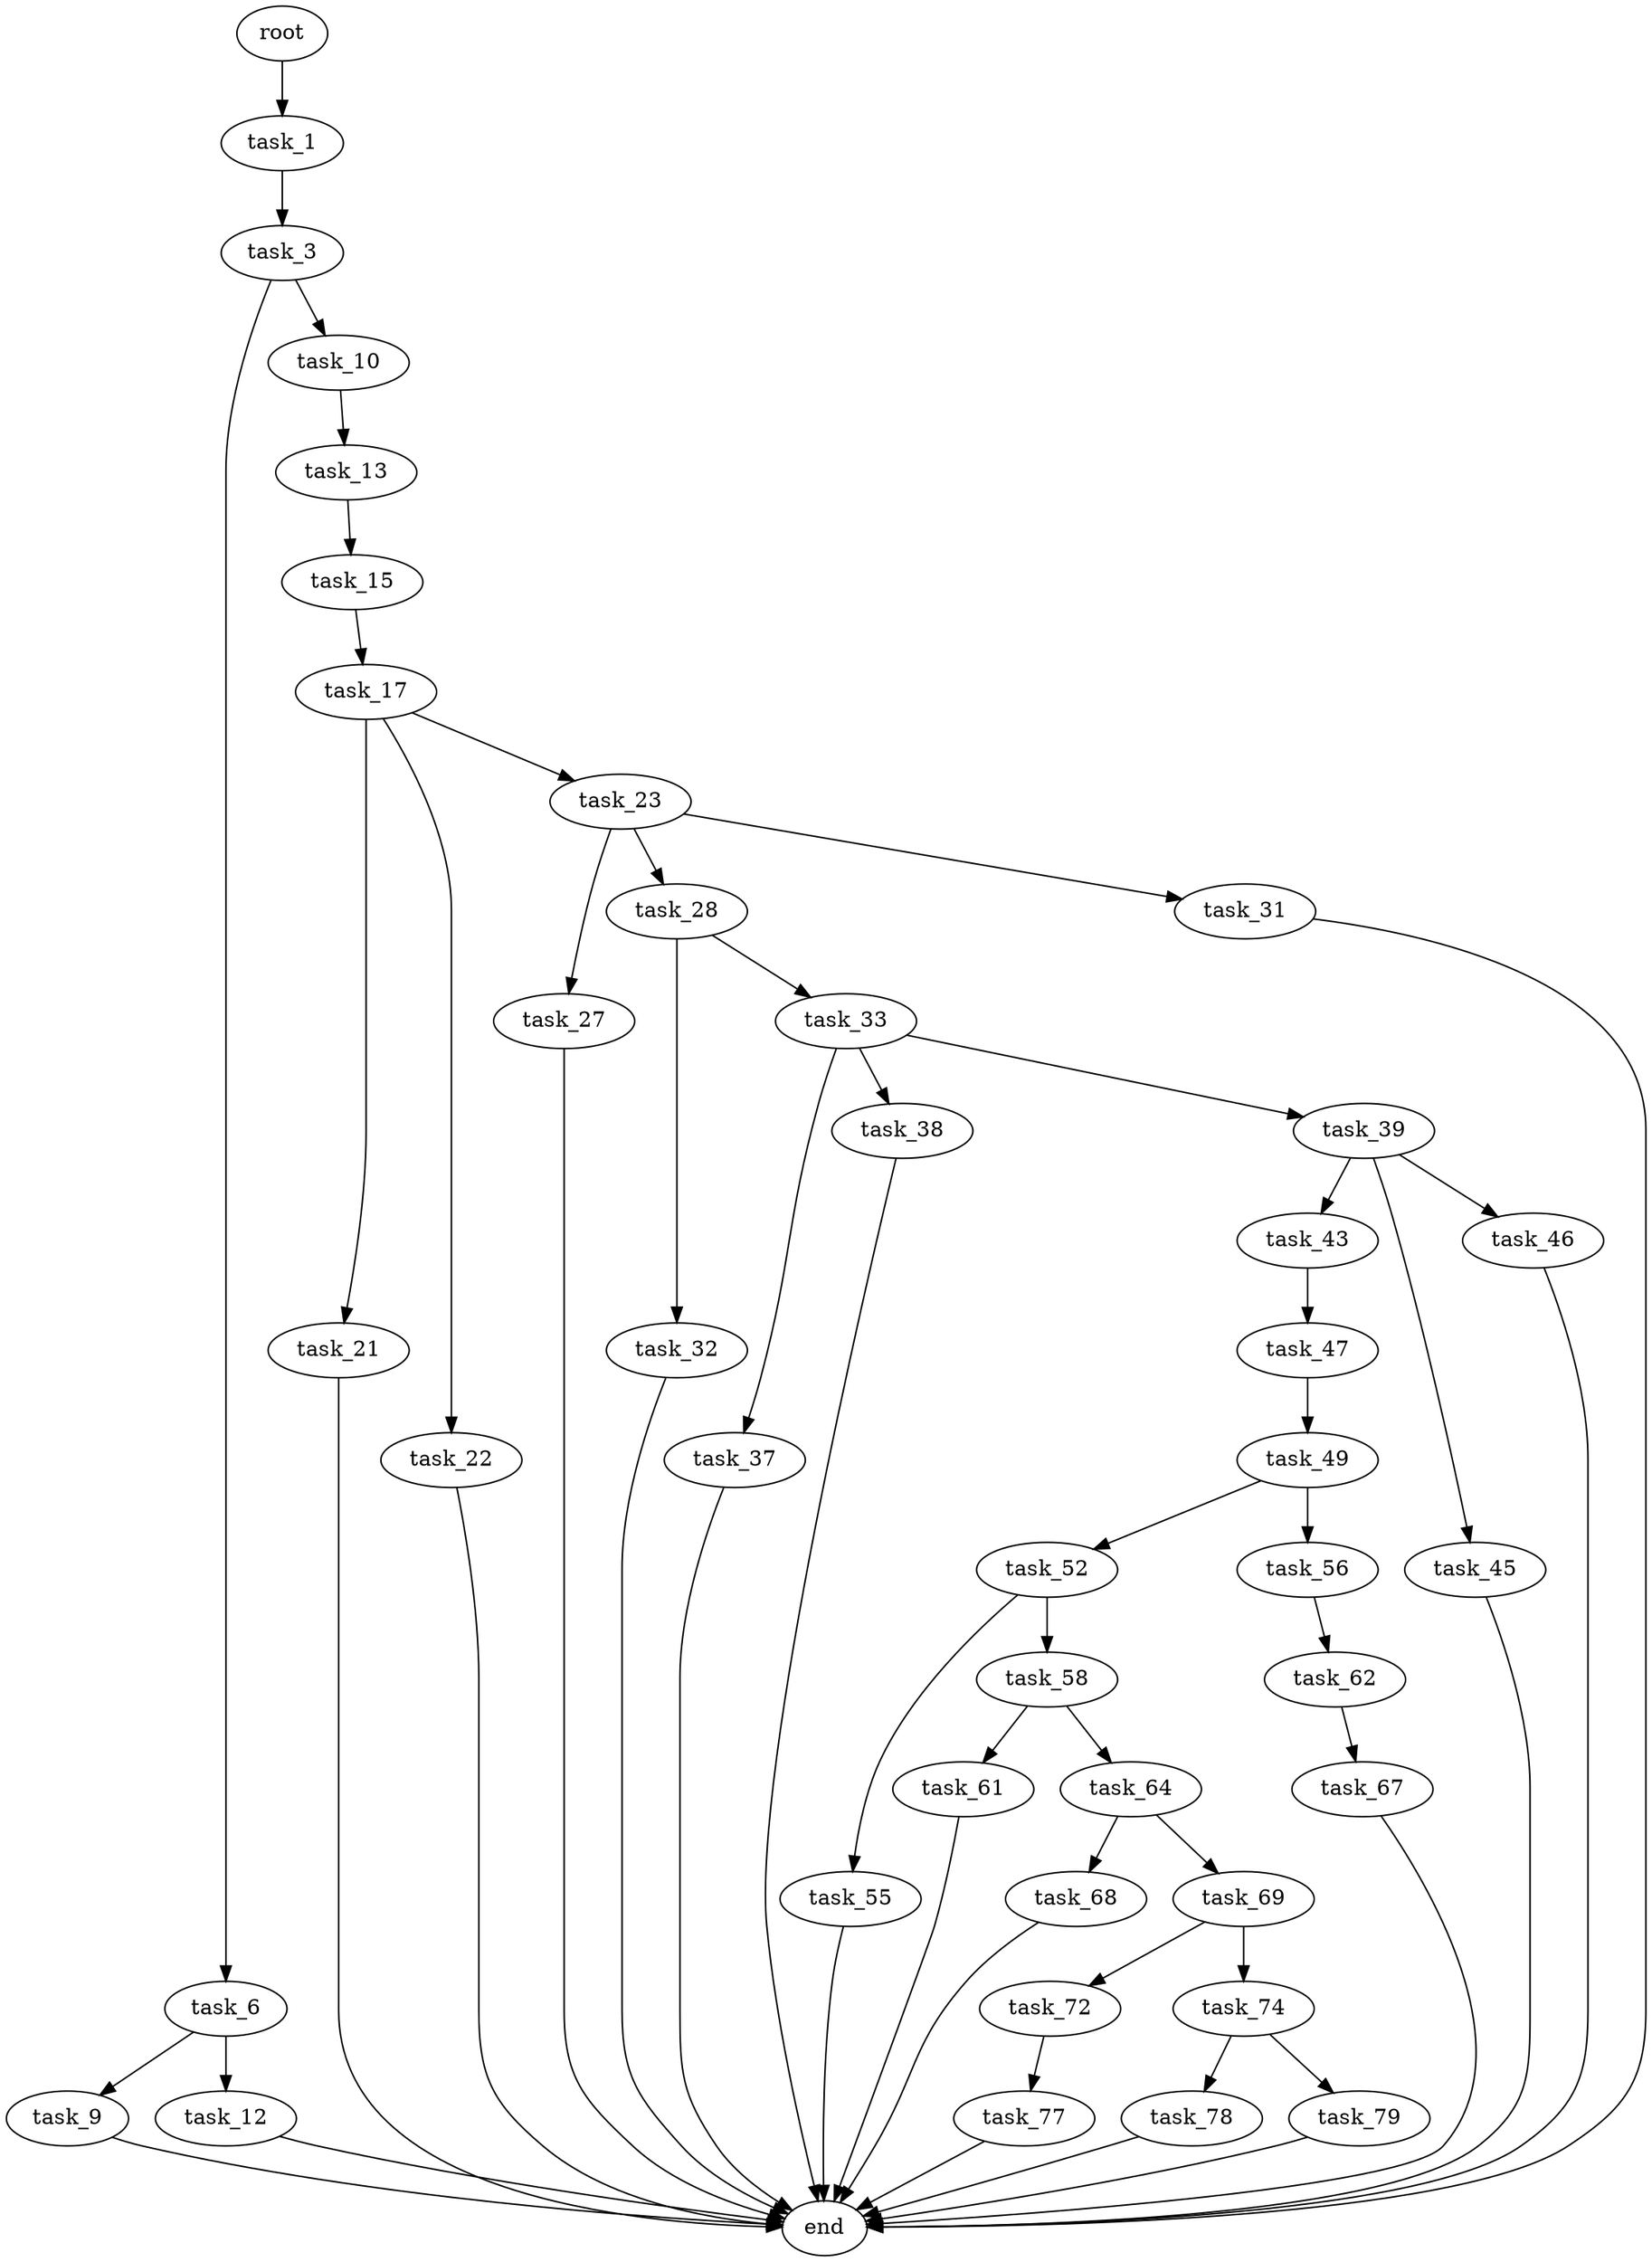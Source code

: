digraph G {
  root [size="0.000000"];
  task_1 [size="549755813888.000000"];
  task_3 [size="4181804068.000000"];
  task_6 [size="68719476736.000000"];
  task_9 [size="323779280771.000000"];
  task_10 [size="28991029248.000000"];
  task_12 [size="603522200650.000000"];
  task_13 [size="8589934592.000000"];
  task_15 [size="80601881671.000000"];
  task_17 [size="1992639580.000000"];
  task_21 [size="8589934592.000000"];
  task_22 [size="368293445632.000000"];
  task_23 [size="8589934592.000000"];
  task_27 [size="1377383875.000000"];
  task_28 [size="782757789696.000000"];
  task_31 [size="24411446291.000000"];
  task_32 [size="8589934592.000000"];
  task_33 [size="234838821337.000000"];
  task_37 [size="6406436400.000000"];
  task_38 [size="32069186129.000000"];
  task_39 [size="1073741824000.000000"];
  task_43 [size="103347355160.000000"];
  task_45 [size="50028119975.000000"];
  task_46 [size="68719476736.000000"];
  task_47 [size="1603114328.000000"];
  task_49 [size="51807888478.000000"];
  task_52 [size="60264780546.000000"];
  task_55 [size="4059506122.000000"];
  task_56 [size="68719476736.000000"];
  task_58 [size="2208648327.000000"];
  task_61 [size="3615868761.000000"];
  task_62 [size="146527036112.000000"];
  task_64 [size="1787902041.000000"];
  task_67 [size="488673515026.000000"];
  task_68 [size="293909618211.000000"];
  task_69 [size="231928233984.000000"];
  task_72 [size="8943599052.000000"];
  task_74 [size="8589934592.000000"];
  task_77 [size="21170318343.000000"];
  task_78 [size="455381549591.000000"];
  task_79 [size="262068862129.000000"];
  end [size="0.000000"];

  root -> task_1 [size="1.000000"];
  task_1 -> task_3 [size="536870912.000000"];
  task_3 -> task_6 [size="75497472.000000"];
  task_3 -> task_10 [size="75497472.000000"];
  task_6 -> task_9 [size="134217728.000000"];
  task_6 -> task_12 [size="134217728.000000"];
  task_9 -> end [size="1.000000"];
  task_10 -> task_13 [size="75497472.000000"];
  task_12 -> end [size="1.000000"];
  task_13 -> task_15 [size="33554432.000000"];
  task_15 -> task_17 [size="134217728.000000"];
  task_17 -> task_21 [size="33554432.000000"];
  task_17 -> task_22 [size="33554432.000000"];
  task_17 -> task_23 [size="33554432.000000"];
  task_21 -> end [size="1.000000"];
  task_22 -> end [size="1.000000"];
  task_23 -> task_27 [size="33554432.000000"];
  task_23 -> task_28 [size="33554432.000000"];
  task_23 -> task_31 [size="33554432.000000"];
  task_27 -> end [size="1.000000"];
  task_28 -> task_32 [size="679477248.000000"];
  task_28 -> task_33 [size="679477248.000000"];
  task_31 -> end [size="1.000000"];
  task_32 -> end [size="1.000000"];
  task_33 -> task_37 [size="411041792.000000"];
  task_33 -> task_38 [size="411041792.000000"];
  task_33 -> task_39 [size="411041792.000000"];
  task_37 -> end [size="1.000000"];
  task_38 -> end [size="1.000000"];
  task_39 -> task_43 [size="838860800.000000"];
  task_39 -> task_45 [size="838860800.000000"];
  task_39 -> task_46 [size="838860800.000000"];
  task_43 -> task_47 [size="301989888.000000"];
  task_45 -> end [size="1.000000"];
  task_46 -> end [size="1.000000"];
  task_47 -> task_49 [size="75497472.000000"];
  task_49 -> task_52 [size="838860800.000000"];
  task_49 -> task_56 [size="838860800.000000"];
  task_52 -> task_55 [size="134217728.000000"];
  task_52 -> task_58 [size="134217728.000000"];
  task_55 -> end [size="1.000000"];
  task_56 -> task_62 [size="134217728.000000"];
  task_58 -> task_61 [size="75497472.000000"];
  task_58 -> task_64 [size="75497472.000000"];
  task_61 -> end [size="1.000000"];
  task_62 -> task_67 [size="209715200.000000"];
  task_64 -> task_68 [size="134217728.000000"];
  task_64 -> task_69 [size="134217728.000000"];
  task_67 -> end [size="1.000000"];
  task_68 -> end [size="1.000000"];
  task_69 -> task_72 [size="301989888.000000"];
  task_69 -> task_74 [size="301989888.000000"];
  task_72 -> task_77 [size="209715200.000000"];
  task_74 -> task_78 [size="33554432.000000"];
  task_74 -> task_79 [size="33554432.000000"];
  task_77 -> end [size="1.000000"];
  task_78 -> end [size="1.000000"];
  task_79 -> end [size="1.000000"];
}
